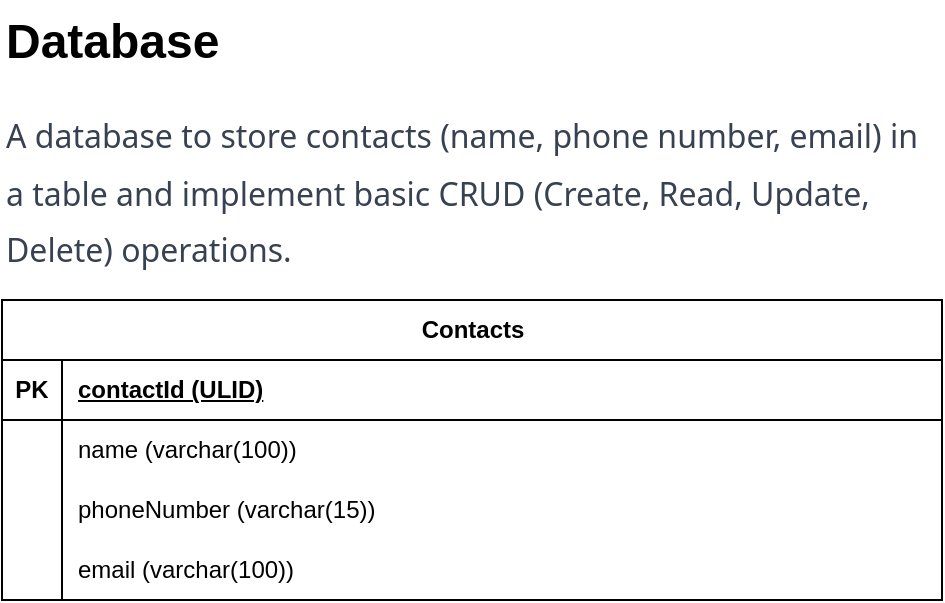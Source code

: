 <mxfile version="25.0.3">
  <diagram name="Page-1" id="kJkv3xHiCpNm3P_OQvY3">
    <mxGraphModel dx="1418" dy="771" grid="1" gridSize="10" guides="1" tooltips="1" connect="1" arrows="1" fold="1" page="1" pageScale="1" pageWidth="827" pageHeight="1169" math="0" shadow="0">
      <root>
        <mxCell id="0" />
        <mxCell id="1" parent="0" />
        <mxCell id="72sANvTvvz615wocW-7p-1" value="Contacts" style="shape=table;startSize=30;container=1;collapsible=1;childLayout=tableLayout;fixedRows=1;rowLines=0;fontStyle=1;align=center;resizeLast=1;html=1;" parent="1" vertex="1">
          <mxGeometry x="120" y="160" width="470" height="150" as="geometry" />
        </mxCell>
        <mxCell id="72sANvTvvz615wocW-7p-2" value="" style="shape=tableRow;horizontal=0;startSize=0;swimlaneHead=0;swimlaneBody=0;fillColor=none;collapsible=0;dropTarget=0;points=[[0,0.5],[1,0.5]];portConstraint=eastwest;top=0;left=0;right=0;bottom=1;" parent="72sANvTvvz615wocW-7p-1" vertex="1">
          <mxGeometry y="30" width="470" height="30" as="geometry" />
        </mxCell>
        <mxCell id="72sANvTvvz615wocW-7p-3" value="PK" style="shape=partialRectangle;connectable=0;fillColor=none;top=0;left=0;bottom=0;right=0;fontStyle=1;overflow=hidden;whiteSpace=wrap;html=1;" parent="72sANvTvvz615wocW-7p-2" vertex="1">
          <mxGeometry width="30" height="30" as="geometry">
            <mxRectangle width="30" height="30" as="alternateBounds" />
          </mxGeometry>
        </mxCell>
        <mxCell id="72sANvTvvz615wocW-7p-4" value="contactId (ULID)" style="shape=partialRectangle;connectable=0;fillColor=none;top=0;left=0;bottom=0;right=0;align=left;spacingLeft=6;fontStyle=5;overflow=hidden;whiteSpace=wrap;html=1;" parent="72sANvTvvz615wocW-7p-2" vertex="1">
          <mxGeometry x="30" width="440" height="30" as="geometry">
            <mxRectangle width="440" height="30" as="alternateBounds" />
          </mxGeometry>
        </mxCell>
        <mxCell id="72sANvTvvz615wocW-7p-5" value="" style="shape=tableRow;horizontal=0;startSize=0;swimlaneHead=0;swimlaneBody=0;fillColor=none;collapsible=0;dropTarget=0;points=[[0,0.5],[1,0.5]];portConstraint=eastwest;top=0;left=0;right=0;bottom=0;" parent="72sANvTvvz615wocW-7p-1" vertex="1">
          <mxGeometry y="60" width="470" height="30" as="geometry" />
        </mxCell>
        <mxCell id="72sANvTvvz615wocW-7p-6" value="" style="shape=partialRectangle;connectable=0;fillColor=none;top=0;left=0;bottom=0;right=0;editable=1;overflow=hidden;whiteSpace=wrap;html=1;" parent="72sANvTvvz615wocW-7p-5" vertex="1">
          <mxGeometry width="30" height="30" as="geometry">
            <mxRectangle width="30" height="30" as="alternateBounds" />
          </mxGeometry>
        </mxCell>
        <mxCell id="72sANvTvvz615wocW-7p-7" value="name (varchar(100))" style="shape=partialRectangle;connectable=0;fillColor=none;top=0;left=0;bottom=0;right=0;align=left;spacingLeft=6;overflow=hidden;whiteSpace=wrap;html=1;" parent="72sANvTvvz615wocW-7p-5" vertex="1">
          <mxGeometry x="30" width="440" height="30" as="geometry">
            <mxRectangle width="440" height="30" as="alternateBounds" />
          </mxGeometry>
        </mxCell>
        <mxCell id="72sANvTvvz615wocW-7p-8" value="" style="shape=tableRow;horizontal=0;startSize=0;swimlaneHead=0;swimlaneBody=0;fillColor=none;collapsible=0;dropTarget=0;points=[[0,0.5],[1,0.5]];portConstraint=eastwest;top=0;left=0;right=0;bottom=0;" parent="72sANvTvvz615wocW-7p-1" vertex="1">
          <mxGeometry y="90" width="470" height="30" as="geometry" />
        </mxCell>
        <mxCell id="72sANvTvvz615wocW-7p-9" value="" style="shape=partialRectangle;connectable=0;fillColor=none;top=0;left=0;bottom=0;right=0;editable=1;overflow=hidden;whiteSpace=wrap;html=1;" parent="72sANvTvvz615wocW-7p-8" vertex="1">
          <mxGeometry width="30" height="30" as="geometry">
            <mxRectangle width="30" height="30" as="alternateBounds" />
          </mxGeometry>
        </mxCell>
        <mxCell id="72sANvTvvz615wocW-7p-10" value="phoneNumber (varchar(15))" style="shape=partialRectangle;connectable=0;fillColor=none;top=0;left=0;bottom=0;right=0;align=left;spacingLeft=6;overflow=hidden;whiteSpace=wrap;html=1;" parent="72sANvTvvz615wocW-7p-8" vertex="1">
          <mxGeometry x="30" width="440" height="30" as="geometry">
            <mxRectangle width="440" height="30" as="alternateBounds" />
          </mxGeometry>
        </mxCell>
        <mxCell id="72sANvTvvz615wocW-7p-11" value="" style="shape=tableRow;horizontal=0;startSize=0;swimlaneHead=0;swimlaneBody=0;fillColor=none;collapsible=0;dropTarget=0;points=[[0,0.5],[1,0.5]];portConstraint=eastwest;top=0;left=0;right=0;bottom=0;" parent="72sANvTvvz615wocW-7p-1" vertex="1">
          <mxGeometry y="120" width="470" height="30" as="geometry" />
        </mxCell>
        <mxCell id="72sANvTvvz615wocW-7p-12" value="" style="shape=partialRectangle;connectable=0;fillColor=none;top=0;left=0;bottom=0;right=0;editable=1;overflow=hidden;whiteSpace=wrap;html=1;" parent="72sANvTvvz615wocW-7p-11" vertex="1">
          <mxGeometry width="30" height="30" as="geometry">
            <mxRectangle width="30" height="30" as="alternateBounds" />
          </mxGeometry>
        </mxCell>
        <mxCell id="72sANvTvvz615wocW-7p-13" value="email (varchar(100))" style="shape=partialRectangle;connectable=0;fillColor=none;top=0;left=0;bottom=0;right=0;align=left;spacingLeft=6;overflow=hidden;whiteSpace=wrap;html=1;" parent="72sANvTvvz615wocW-7p-11" vertex="1">
          <mxGeometry x="30" width="440" height="30" as="geometry">
            <mxRectangle width="440" height="30" as="alternateBounds" />
          </mxGeometry>
        </mxCell>
        <mxCell id="72sANvTvvz615wocW-7p-14" value="&lt;h1 style=&quot;margin-top: 0px;&quot;&gt;Database&lt;/h1&gt;&lt;h1 style=&quot;margin-top: 0px;&quot;&gt;&lt;span style=&quot;font-size: 16px; font-weight: 400; caret-color: rgb(55, 65, 81); color: rgb(55, 65, 81); font-family: ui-sans-serif, system-ui, sans-serif, &amp;quot;Apple Color Emoji&amp;quot;, &amp;quot;Segoe UI Emoji&amp;quot;, &amp;quot;Segoe UI Symbol&amp;quot;, &amp;quot;Noto Color Emoji&amp;quot;; background-color: rgb(255, 255, 255);&quot;&gt;A database to store contacts (name, phone number, email) in a table and implement basic CRUD (Create, Read, Update, Delete) operations.&lt;/span&gt;&lt;br&gt;&lt;/h1&gt;" style="text;html=1;whiteSpace=wrap;overflow=hidden;rounded=0;" parent="1" vertex="1">
          <mxGeometry x="120" y="10" width="470" height="150" as="geometry" />
        </mxCell>
      </root>
    </mxGraphModel>
  </diagram>
</mxfile>
